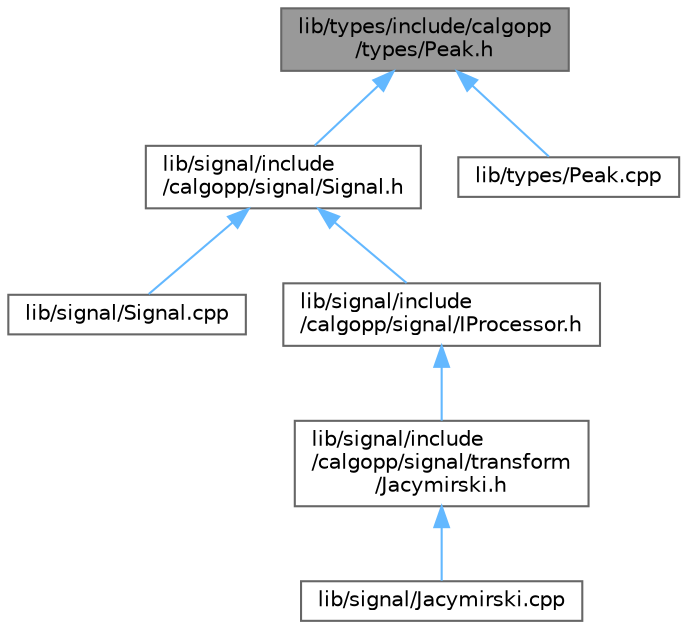 digraph "lib/types/include/calgopp/types/Peak.h"
{
 // LATEX_PDF_SIZE
  bgcolor="transparent";
  edge [fontname=Helvetica,fontsize=10,labelfontname=Helvetica,labelfontsize=10];
  node [fontname=Helvetica,fontsize=10,shape=box,height=0.2,width=0.4];
  Node1 [label="lib/types/include/calgopp\l/types/Peak.h",height=0.2,width=0.4,color="gray40", fillcolor="grey60", style="filled", fontcolor="black",tooltip=" "];
  Node1 -> Node2 [dir="back",color="steelblue1",style="solid"];
  Node2 [label="lib/signal/include\l/calgopp/signal/Signal.h",height=0.2,width=0.4,color="grey40", fillcolor="white", style="filled",URL="$Signal_8h.html",tooltip=" "];
  Node2 -> Node3 [dir="back",color="steelblue1",style="solid"];
  Node3 [label="lib/signal/Signal.cpp",height=0.2,width=0.4,color="grey40", fillcolor="white", style="filled",URL="$Signal_8cpp.html",tooltip=" "];
  Node2 -> Node4 [dir="back",color="steelblue1",style="solid"];
  Node4 [label="lib/signal/include\l/calgopp/signal/IProcessor.h",height=0.2,width=0.4,color="grey40", fillcolor="white", style="filled",URL="$IProcessor_8h.html",tooltip=" "];
  Node4 -> Node5 [dir="back",color="steelblue1",style="solid"];
  Node5 [label="lib/signal/include\l/calgopp/signal/transform\l/Jacymirski.h",height=0.2,width=0.4,color="grey40", fillcolor="white", style="filled",URL="$Jacymirski_8h.html",tooltip=" "];
  Node5 -> Node6 [dir="back",color="steelblue1",style="solid"];
  Node6 [label="lib/signal/Jacymirski.cpp",height=0.2,width=0.4,color="grey40", fillcolor="white", style="filled",URL="$Jacymirski_8cpp.html",tooltip=" "];
  Node1 -> Node7 [dir="back",color="steelblue1",style="solid"];
  Node7 [label="lib/types/Peak.cpp",height=0.2,width=0.4,color="grey40", fillcolor="white", style="filled",URL="$Peak_8cpp.html",tooltip=" "];
}
